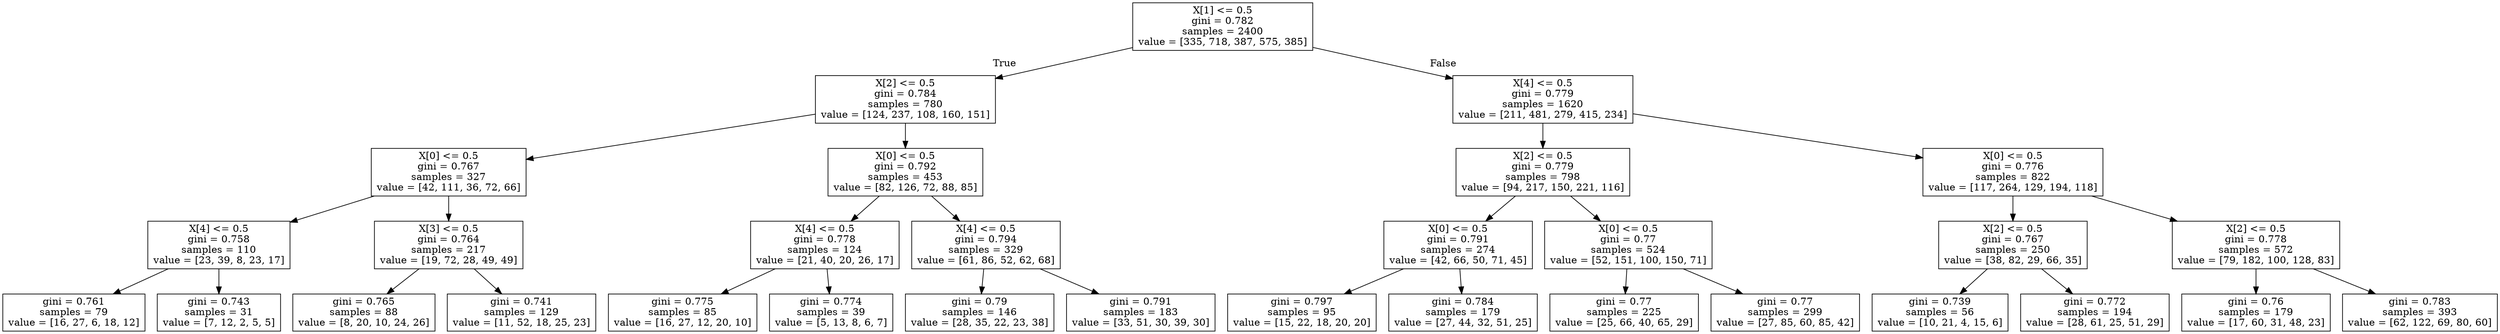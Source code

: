 digraph Tree {
node [shape=box] ;
0 [label="X[1] <= 0.5\ngini = 0.782\nsamples = 2400\nvalue = [335, 718, 387, 575, 385]"] ;
1 [label="X[2] <= 0.5\ngini = 0.784\nsamples = 780\nvalue = [124, 237, 108, 160, 151]"] ;
0 -> 1 [labeldistance=2.5, labelangle=45, headlabel="True"] ;
2 [label="X[0] <= 0.5\ngini = 0.767\nsamples = 327\nvalue = [42, 111, 36, 72, 66]"] ;
1 -> 2 ;
3 [label="X[4] <= 0.5\ngini = 0.758\nsamples = 110\nvalue = [23, 39, 8, 23, 17]"] ;
2 -> 3 ;
4 [label="gini = 0.761\nsamples = 79\nvalue = [16, 27, 6, 18, 12]"] ;
3 -> 4 ;
5 [label="gini = 0.743\nsamples = 31\nvalue = [7, 12, 2, 5, 5]"] ;
3 -> 5 ;
6 [label="X[3] <= 0.5\ngini = 0.764\nsamples = 217\nvalue = [19, 72, 28, 49, 49]"] ;
2 -> 6 ;
7 [label="gini = 0.765\nsamples = 88\nvalue = [8, 20, 10, 24, 26]"] ;
6 -> 7 ;
8 [label="gini = 0.741\nsamples = 129\nvalue = [11, 52, 18, 25, 23]"] ;
6 -> 8 ;
9 [label="X[0] <= 0.5\ngini = 0.792\nsamples = 453\nvalue = [82, 126, 72, 88, 85]"] ;
1 -> 9 ;
10 [label="X[4] <= 0.5\ngini = 0.778\nsamples = 124\nvalue = [21, 40, 20, 26, 17]"] ;
9 -> 10 ;
11 [label="gini = 0.775\nsamples = 85\nvalue = [16, 27, 12, 20, 10]"] ;
10 -> 11 ;
12 [label="gini = 0.774\nsamples = 39\nvalue = [5, 13, 8, 6, 7]"] ;
10 -> 12 ;
13 [label="X[4] <= 0.5\ngini = 0.794\nsamples = 329\nvalue = [61, 86, 52, 62, 68]"] ;
9 -> 13 ;
14 [label="gini = 0.79\nsamples = 146\nvalue = [28, 35, 22, 23, 38]"] ;
13 -> 14 ;
15 [label="gini = 0.791\nsamples = 183\nvalue = [33, 51, 30, 39, 30]"] ;
13 -> 15 ;
16 [label="X[4] <= 0.5\ngini = 0.779\nsamples = 1620\nvalue = [211, 481, 279, 415, 234]"] ;
0 -> 16 [labeldistance=2.5, labelangle=-45, headlabel="False"] ;
17 [label="X[2] <= 0.5\ngini = 0.779\nsamples = 798\nvalue = [94, 217, 150, 221, 116]"] ;
16 -> 17 ;
18 [label="X[0] <= 0.5\ngini = 0.791\nsamples = 274\nvalue = [42, 66, 50, 71, 45]"] ;
17 -> 18 ;
19 [label="gini = 0.797\nsamples = 95\nvalue = [15, 22, 18, 20, 20]"] ;
18 -> 19 ;
20 [label="gini = 0.784\nsamples = 179\nvalue = [27, 44, 32, 51, 25]"] ;
18 -> 20 ;
21 [label="X[0] <= 0.5\ngini = 0.77\nsamples = 524\nvalue = [52, 151, 100, 150, 71]"] ;
17 -> 21 ;
22 [label="gini = 0.77\nsamples = 225\nvalue = [25, 66, 40, 65, 29]"] ;
21 -> 22 ;
23 [label="gini = 0.77\nsamples = 299\nvalue = [27, 85, 60, 85, 42]"] ;
21 -> 23 ;
24 [label="X[0] <= 0.5\ngini = 0.776\nsamples = 822\nvalue = [117, 264, 129, 194, 118]"] ;
16 -> 24 ;
25 [label="X[2] <= 0.5\ngini = 0.767\nsamples = 250\nvalue = [38, 82, 29, 66, 35]"] ;
24 -> 25 ;
26 [label="gini = 0.739\nsamples = 56\nvalue = [10, 21, 4, 15, 6]"] ;
25 -> 26 ;
27 [label="gini = 0.772\nsamples = 194\nvalue = [28, 61, 25, 51, 29]"] ;
25 -> 27 ;
28 [label="X[2] <= 0.5\ngini = 0.778\nsamples = 572\nvalue = [79, 182, 100, 128, 83]"] ;
24 -> 28 ;
29 [label="gini = 0.76\nsamples = 179\nvalue = [17, 60, 31, 48, 23]"] ;
28 -> 29 ;
30 [label="gini = 0.783\nsamples = 393\nvalue = [62, 122, 69, 80, 60]"] ;
28 -> 30 ;
}